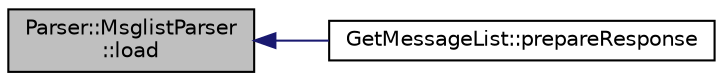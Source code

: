 digraph "Parser::MsglistParser::load"
{
  edge [fontname="Helvetica",fontsize="10",labelfontname="Helvetica",labelfontsize="10"];
  node [fontname="Helvetica",fontsize="10",shape=record];
  rankdir="LR";
  Node13 [label="Parser::MsglistParser\l::load",height=0.2,width=0.4,color="black", fillcolor="grey75", style="filled", fontcolor="black"];
  Node13 -> Node14 [dir="back",color="midnightblue",fontsize="10",style="solid",fontname="Helvetica"];
  Node14 [label="GetMessageList::prepareResponse",height=0.2,width=0.4,color="black", fillcolor="white", style="filled",URL="$class_get_message_list.html#ad40f1aae0e4ae15ba97cd52dc01258b8",tooltip="Get data from msglist file. "];
}

